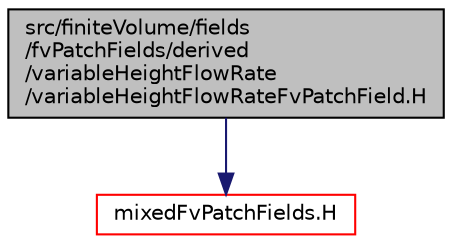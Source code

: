 digraph "src/finiteVolume/fields/fvPatchFields/derived/variableHeightFlowRate/variableHeightFlowRateFvPatchField.H"
{
  bgcolor="transparent";
  edge [fontname="Helvetica",fontsize="10",labelfontname="Helvetica",labelfontsize="10"];
  node [fontname="Helvetica",fontsize="10",shape=record];
  Node1 [label="src/finiteVolume/fields\l/fvPatchFields/derived\l/variableHeightFlowRate\l/variableHeightFlowRateFvPatchField.H",height=0.2,width=0.4,color="black", fillcolor="grey75", style="filled" fontcolor="black"];
  Node1 -> Node2 [color="midnightblue",fontsize="10",style="solid",fontname="Helvetica"];
  Node2 [label="mixedFvPatchFields.H",height=0.2,width=0.4,color="red",URL="$mixedFvPatchFields_8H.html"];
}
